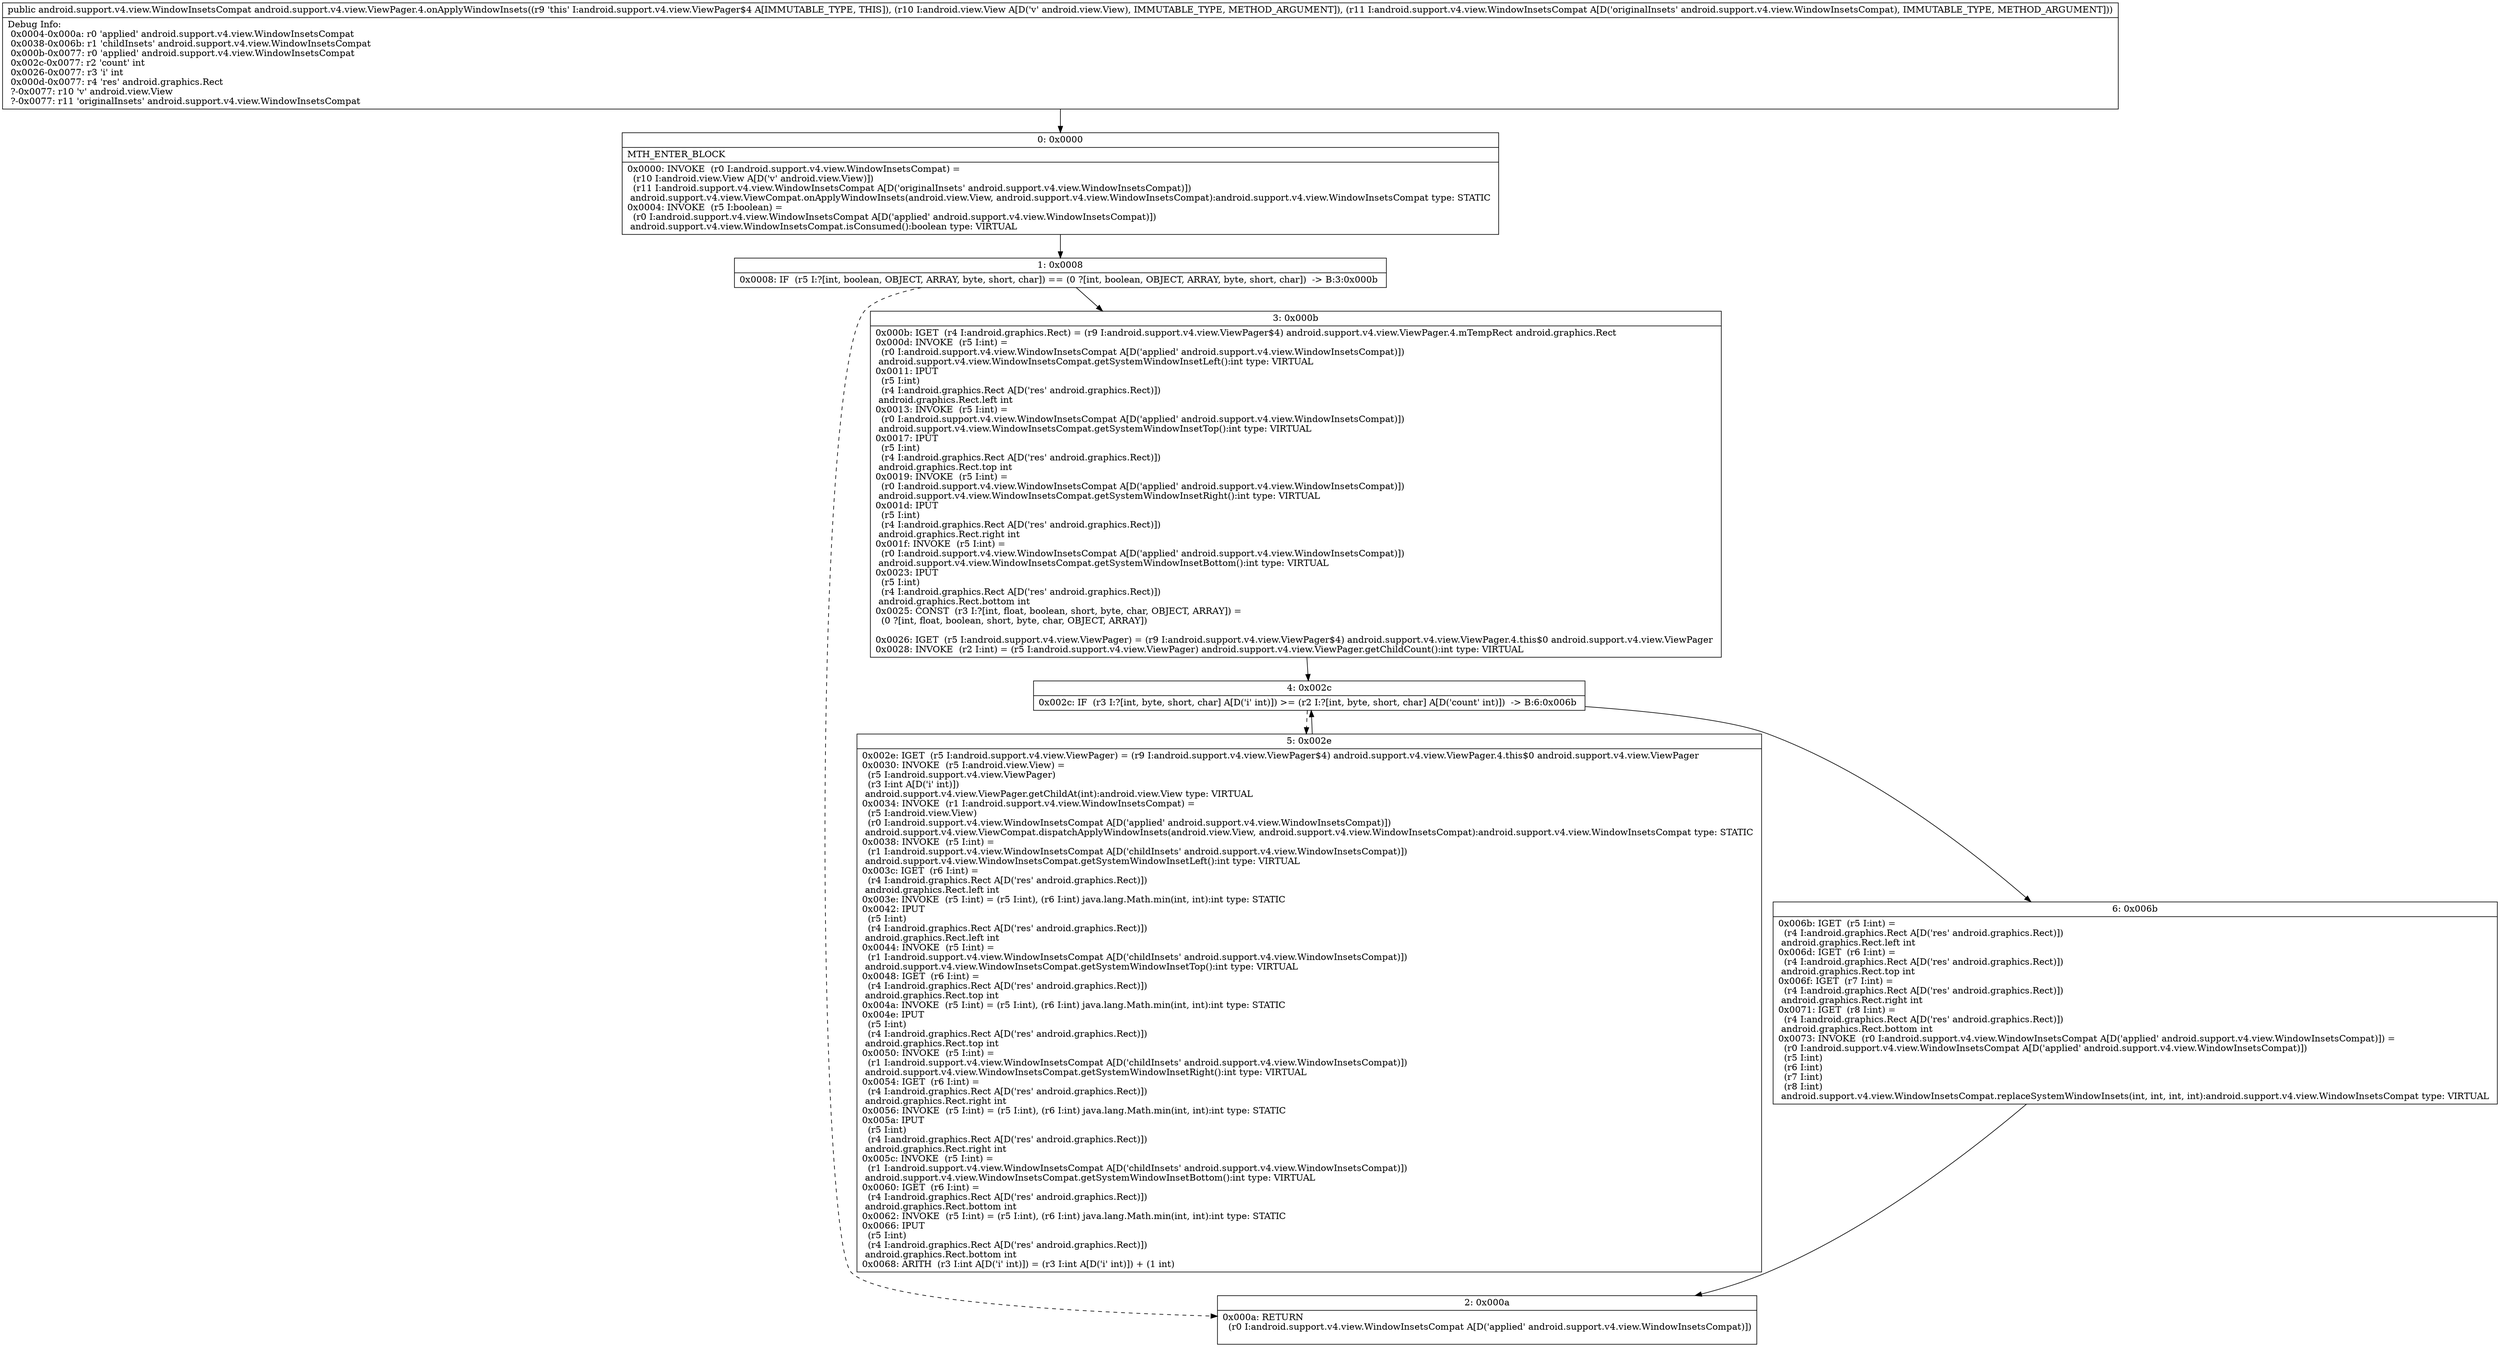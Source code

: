digraph "CFG forandroid.support.v4.view.ViewPager.4.onApplyWindowInsets(Landroid\/view\/View;Landroid\/support\/v4\/view\/WindowInsetsCompat;)Landroid\/support\/v4\/view\/WindowInsetsCompat;" {
Node_0 [shape=record,label="{0\:\ 0x0000|MTH_ENTER_BLOCK\l|0x0000: INVOKE  (r0 I:android.support.v4.view.WindowInsetsCompat) = \l  (r10 I:android.view.View A[D('v' android.view.View)])\l  (r11 I:android.support.v4.view.WindowInsetsCompat A[D('originalInsets' android.support.v4.view.WindowInsetsCompat)])\l android.support.v4.view.ViewCompat.onApplyWindowInsets(android.view.View, android.support.v4.view.WindowInsetsCompat):android.support.v4.view.WindowInsetsCompat type: STATIC \l0x0004: INVOKE  (r5 I:boolean) = \l  (r0 I:android.support.v4.view.WindowInsetsCompat A[D('applied' android.support.v4.view.WindowInsetsCompat)])\l android.support.v4.view.WindowInsetsCompat.isConsumed():boolean type: VIRTUAL \l}"];
Node_1 [shape=record,label="{1\:\ 0x0008|0x0008: IF  (r5 I:?[int, boolean, OBJECT, ARRAY, byte, short, char]) == (0 ?[int, boolean, OBJECT, ARRAY, byte, short, char])  \-\> B:3:0x000b \l}"];
Node_2 [shape=record,label="{2\:\ 0x000a|0x000a: RETURN  \l  (r0 I:android.support.v4.view.WindowInsetsCompat A[D('applied' android.support.v4.view.WindowInsetsCompat)])\l \l}"];
Node_3 [shape=record,label="{3\:\ 0x000b|0x000b: IGET  (r4 I:android.graphics.Rect) = (r9 I:android.support.v4.view.ViewPager$4) android.support.v4.view.ViewPager.4.mTempRect android.graphics.Rect \l0x000d: INVOKE  (r5 I:int) = \l  (r0 I:android.support.v4.view.WindowInsetsCompat A[D('applied' android.support.v4.view.WindowInsetsCompat)])\l android.support.v4.view.WindowInsetsCompat.getSystemWindowInsetLeft():int type: VIRTUAL \l0x0011: IPUT  \l  (r5 I:int)\l  (r4 I:android.graphics.Rect A[D('res' android.graphics.Rect)])\l android.graphics.Rect.left int \l0x0013: INVOKE  (r5 I:int) = \l  (r0 I:android.support.v4.view.WindowInsetsCompat A[D('applied' android.support.v4.view.WindowInsetsCompat)])\l android.support.v4.view.WindowInsetsCompat.getSystemWindowInsetTop():int type: VIRTUAL \l0x0017: IPUT  \l  (r5 I:int)\l  (r4 I:android.graphics.Rect A[D('res' android.graphics.Rect)])\l android.graphics.Rect.top int \l0x0019: INVOKE  (r5 I:int) = \l  (r0 I:android.support.v4.view.WindowInsetsCompat A[D('applied' android.support.v4.view.WindowInsetsCompat)])\l android.support.v4.view.WindowInsetsCompat.getSystemWindowInsetRight():int type: VIRTUAL \l0x001d: IPUT  \l  (r5 I:int)\l  (r4 I:android.graphics.Rect A[D('res' android.graphics.Rect)])\l android.graphics.Rect.right int \l0x001f: INVOKE  (r5 I:int) = \l  (r0 I:android.support.v4.view.WindowInsetsCompat A[D('applied' android.support.v4.view.WindowInsetsCompat)])\l android.support.v4.view.WindowInsetsCompat.getSystemWindowInsetBottom():int type: VIRTUAL \l0x0023: IPUT  \l  (r5 I:int)\l  (r4 I:android.graphics.Rect A[D('res' android.graphics.Rect)])\l android.graphics.Rect.bottom int \l0x0025: CONST  (r3 I:?[int, float, boolean, short, byte, char, OBJECT, ARRAY]) = \l  (0 ?[int, float, boolean, short, byte, char, OBJECT, ARRAY])\l \l0x0026: IGET  (r5 I:android.support.v4.view.ViewPager) = (r9 I:android.support.v4.view.ViewPager$4) android.support.v4.view.ViewPager.4.this$0 android.support.v4.view.ViewPager \l0x0028: INVOKE  (r2 I:int) = (r5 I:android.support.v4.view.ViewPager) android.support.v4.view.ViewPager.getChildCount():int type: VIRTUAL \l}"];
Node_4 [shape=record,label="{4\:\ 0x002c|0x002c: IF  (r3 I:?[int, byte, short, char] A[D('i' int)]) \>= (r2 I:?[int, byte, short, char] A[D('count' int)])  \-\> B:6:0x006b \l}"];
Node_5 [shape=record,label="{5\:\ 0x002e|0x002e: IGET  (r5 I:android.support.v4.view.ViewPager) = (r9 I:android.support.v4.view.ViewPager$4) android.support.v4.view.ViewPager.4.this$0 android.support.v4.view.ViewPager \l0x0030: INVOKE  (r5 I:android.view.View) = \l  (r5 I:android.support.v4.view.ViewPager)\l  (r3 I:int A[D('i' int)])\l android.support.v4.view.ViewPager.getChildAt(int):android.view.View type: VIRTUAL \l0x0034: INVOKE  (r1 I:android.support.v4.view.WindowInsetsCompat) = \l  (r5 I:android.view.View)\l  (r0 I:android.support.v4.view.WindowInsetsCompat A[D('applied' android.support.v4.view.WindowInsetsCompat)])\l android.support.v4.view.ViewCompat.dispatchApplyWindowInsets(android.view.View, android.support.v4.view.WindowInsetsCompat):android.support.v4.view.WindowInsetsCompat type: STATIC \l0x0038: INVOKE  (r5 I:int) = \l  (r1 I:android.support.v4.view.WindowInsetsCompat A[D('childInsets' android.support.v4.view.WindowInsetsCompat)])\l android.support.v4.view.WindowInsetsCompat.getSystemWindowInsetLeft():int type: VIRTUAL \l0x003c: IGET  (r6 I:int) = \l  (r4 I:android.graphics.Rect A[D('res' android.graphics.Rect)])\l android.graphics.Rect.left int \l0x003e: INVOKE  (r5 I:int) = (r5 I:int), (r6 I:int) java.lang.Math.min(int, int):int type: STATIC \l0x0042: IPUT  \l  (r5 I:int)\l  (r4 I:android.graphics.Rect A[D('res' android.graphics.Rect)])\l android.graphics.Rect.left int \l0x0044: INVOKE  (r5 I:int) = \l  (r1 I:android.support.v4.view.WindowInsetsCompat A[D('childInsets' android.support.v4.view.WindowInsetsCompat)])\l android.support.v4.view.WindowInsetsCompat.getSystemWindowInsetTop():int type: VIRTUAL \l0x0048: IGET  (r6 I:int) = \l  (r4 I:android.graphics.Rect A[D('res' android.graphics.Rect)])\l android.graphics.Rect.top int \l0x004a: INVOKE  (r5 I:int) = (r5 I:int), (r6 I:int) java.lang.Math.min(int, int):int type: STATIC \l0x004e: IPUT  \l  (r5 I:int)\l  (r4 I:android.graphics.Rect A[D('res' android.graphics.Rect)])\l android.graphics.Rect.top int \l0x0050: INVOKE  (r5 I:int) = \l  (r1 I:android.support.v4.view.WindowInsetsCompat A[D('childInsets' android.support.v4.view.WindowInsetsCompat)])\l android.support.v4.view.WindowInsetsCompat.getSystemWindowInsetRight():int type: VIRTUAL \l0x0054: IGET  (r6 I:int) = \l  (r4 I:android.graphics.Rect A[D('res' android.graphics.Rect)])\l android.graphics.Rect.right int \l0x0056: INVOKE  (r5 I:int) = (r5 I:int), (r6 I:int) java.lang.Math.min(int, int):int type: STATIC \l0x005a: IPUT  \l  (r5 I:int)\l  (r4 I:android.graphics.Rect A[D('res' android.graphics.Rect)])\l android.graphics.Rect.right int \l0x005c: INVOKE  (r5 I:int) = \l  (r1 I:android.support.v4.view.WindowInsetsCompat A[D('childInsets' android.support.v4.view.WindowInsetsCompat)])\l android.support.v4.view.WindowInsetsCompat.getSystemWindowInsetBottom():int type: VIRTUAL \l0x0060: IGET  (r6 I:int) = \l  (r4 I:android.graphics.Rect A[D('res' android.graphics.Rect)])\l android.graphics.Rect.bottom int \l0x0062: INVOKE  (r5 I:int) = (r5 I:int), (r6 I:int) java.lang.Math.min(int, int):int type: STATIC \l0x0066: IPUT  \l  (r5 I:int)\l  (r4 I:android.graphics.Rect A[D('res' android.graphics.Rect)])\l android.graphics.Rect.bottom int \l0x0068: ARITH  (r3 I:int A[D('i' int)]) = (r3 I:int A[D('i' int)]) + (1 int) \l}"];
Node_6 [shape=record,label="{6\:\ 0x006b|0x006b: IGET  (r5 I:int) = \l  (r4 I:android.graphics.Rect A[D('res' android.graphics.Rect)])\l android.graphics.Rect.left int \l0x006d: IGET  (r6 I:int) = \l  (r4 I:android.graphics.Rect A[D('res' android.graphics.Rect)])\l android.graphics.Rect.top int \l0x006f: IGET  (r7 I:int) = \l  (r4 I:android.graphics.Rect A[D('res' android.graphics.Rect)])\l android.graphics.Rect.right int \l0x0071: IGET  (r8 I:int) = \l  (r4 I:android.graphics.Rect A[D('res' android.graphics.Rect)])\l android.graphics.Rect.bottom int \l0x0073: INVOKE  (r0 I:android.support.v4.view.WindowInsetsCompat A[D('applied' android.support.v4.view.WindowInsetsCompat)]) = \l  (r0 I:android.support.v4.view.WindowInsetsCompat A[D('applied' android.support.v4.view.WindowInsetsCompat)])\l  (r5 I:int)\l  (r6 I:int)\l  (r7 I:int)\l  (r8 I:int)\l android.support.v4.view.WindowInsetsCompat.replaceSystemWindowInsets(int, int, int, int):android.support.v4.view.WindowInsetsCompat type: VIRTUAL \l}"];
MethodNode[shape=record,label="{public android.support.v4.view.WindowInsetsCompat android.support.v4.view.ViewPager.4.onApplyWindowInsets((r9 'this' I:android.support.v4.view.ViewPager$4 A[IMMUTABLE_TYPE, THIS]), (r10 I:android.view.View A[D('v' android.view.View), IMMUTABLE_TYPE, METHOD_ARGUMENT]), (r11 I:android.support.v4.view.WindowInsetsCompat A[D('originalInsets' android.support.v4.view.WindowInsetsCompat), IMMUTABLE_TYPE, METHOD_ARGUMENT]))  | Debug Info:\l  0x0004\-0x000a: r0 'applied' android.support.v4.view.WindowInsetsCompat\l  0x0038\-0x006b: r1 'childInsets' android.support.v4.view.WindowInsetsCompat\l  0x000b\-0x0077: r0 'applied' android.support.v4.view.WindowInsetsCompat\l  0x002c\-0x0077: r2 'count' int\l  0x0026\-0x0077: r3 'i' int\l  0x000d\-0x0077: r4 'res' android.graphics.Rect\l  ?\-0x0077: r10 'v' android.view.View\l  ?\-0x0077: r11 'originalInsets' android.support.v4.view.WindowInsetsCompat\l}"];
MethodNode -> Node_0;
Node_0 -> Node_1;
Node_1 -> Node_2[style=dashed];
Node_1 -> Node_3;
Node_3 -> Node_4;
Node_4 -> Node_5[style=dashed];
Node_4 -> Node_6;
Node_5 -> Node_4;
Node_6 -> Node_2;
}

